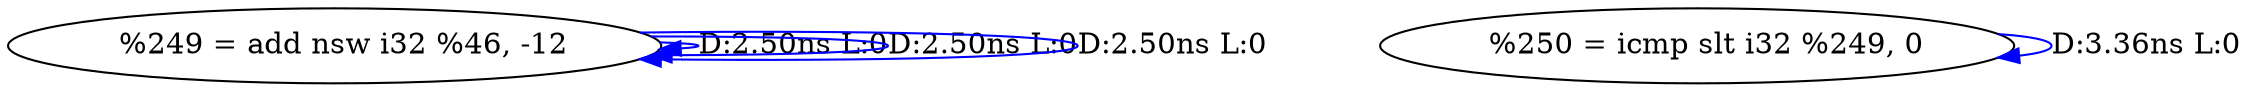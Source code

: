 digraph {
Node0x307aea0[label="  %249 = add nsw i32 %46, -12"];
Node0x307aea0 -> Node0x307aea0[label="D:2.50ns L:0",color=blue];
Node0x307aea0 -> Node0x307aea0[label="D:2.50ns L:0",color=blue];
Node0x307aea0 -> Node0x307aea0[label="D:2.50ns L:0",color=blue];
Node0x307af80[label="  %250 = icmp slt i32 %249, 0"];
Node0x307af80 -> Node0x307af80[label="D:3.36ns L:0",color=blue];
}

